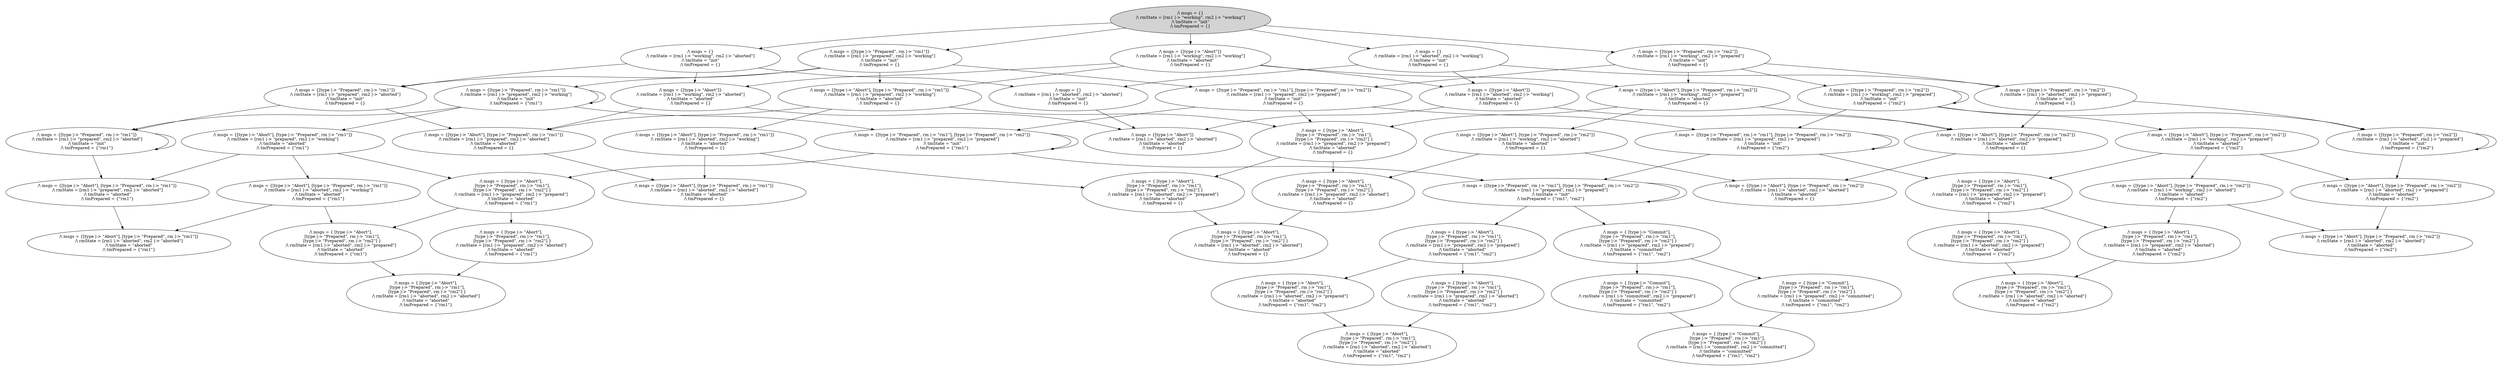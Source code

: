 strict digraph DiskGraph {
nodesep=0.35;
subgraph cluster_graph {
color="white";
-8920658829714034288 [label="/\\ msgs = {}\n/\\ rmState = [rm1 |-> \"working\", rm2 |-> \"working\"]\n/\\ tmState = \"init\"\n/\\ tmPrepared = {}",style = filled]
-8920658829714034288 -> -8413633901183986534 [label="",color="black",fontcolor="black"];
-8413633901183986534 [label="/\\ msgs = {[type |-> \"Abort\"]}\n/\\ rmState = [rm1 |-> \"working\", rm2 |-> \"working\"]\n/\\ tmState = \"aborted\"\n/\\ tmPrepared = {}"];
-8920658829714034288 -> 2799359148307773057 [label="",color="black",fontcolor="black"];
2799359148307773057 [label="/\\ msgs = {[type |-> \"Prepared\", rm |-> \"rm1\"]}\n/\\ rmState = [rm1 |-> \"prepared\", rm2 |-> \"working\"]\n/\\ tmState = \"init\"\n/\\ tmPrepared = {}"];
-8920658829714034288 -> -6442784625528721290 [label="",color="black",fontcolor="black"];
-6442784625528721290 [label="/\\ msgs = {[type |-> \"Prepared\", rm |-> \"rm2\"]}\n/\\ rmState = [rm1 |-> \"working\", rm2 |-> \"prepared\"]\n/\\ tmState = \"init\"\n/\\ tmPrepared = {}"];
-8920658829714034288 -> -5791436952050957132 [label="",color="black",fontcolor="black"];
-5791436952050957132 [label="/\\ msgs = {}\n/\\ rmState = [rm1 |-> \"aborted\", rm2 |-> \"working\"]\n/\\ tmState = \"init\"\n/\\ tmPrepared = {}"];
-8920658829714034288 -> 6057263474616491232 [label="",color="black",fontcolor="black"];
6057263474616491232 [label="/\\ msgs = {}\n/\\ rmState = [rm1 |-> \"working\", rm2 |-> \"aborted\"]\n/\\ tmState = \"init\"\n/\\ tmPrepared = {}"];
-8413633901183986534 -> 2682210257876994615 [label="",color="black",fontcolor="black"];
2682210257876994615 [label="/\\ msgs = {[type |-> \"Abort\"], [type |-> \"Prepared\", rm |-> \"rm1\"]}\n/\\ rmState = [rm1 |-> \"prepared\", rm2 |-> \"working\"]\n/\\ tmState = \"aborted\"\n/\\ tmPrepared = {}"];
-8413633901183986534 -> 1127276891527907462 [label="",color="black",fontcolor="black"];
1127276891527907462 [label="/\\ msgs = {[type |-> \"Abort\"], [type |-> \"Prepared\", rm |-> \"rm2\"]}\n/\\ rmState = [rm1 |-> \"working\", rm2 |-> \"prepared\"]\n/\\ tmState = \"aborted\"\n/\\ tmPrepared = {}"];
-8413633901183986534 -> -8222076592725511764 [label="",color="black",fontcolor="black"];
-8222076592725511764 [label="/\\ msgs = {[type |-> \"Abort\"]}\n/\\ rmState = [rm1 |-> \"aborted\", rm2 |-> \"working\"]\n/\\ tmState = \"aborted\"\n/\\ tmPrepared = {}"];
-8413633901183986534 -> 3733821554928638361 [label="",color="black",fontcolor="black"];
3733821554928638361 [label="/\\ msgs = {[type |-> \"Abort\"]}\n/\\ rmState = [rm1 |-> \"working\", rm2 |-> \"aborted\"]\n/\\ tmState = \"aborted\"\n/\\ tmPrepared = {}"];
-8413633901183986534 -> -8222076592725511764 [label="",color="black",fontcolor="black"];
-8413633901183986534 -> 3733821554928638361 [label="",color="black",fontcolor="black"];
2799359148307773057 -> 2682210257876994615 [label="",color="black",fontcolor="black"];
2799359148307773057 -> 8289229465998568391 [label="",color="black",fontcolor="black"];
8289229465998568391 [label="/\\ msgs = {[type |-> \"Prepared\", rm |-> \"rm1\"]}\n/\\ rmState = [rm1 |-> \"prepared\", rm2 |-> \"working\"]\n/\\ tmState = \"init\"\n/\\ tmPrepared = {\"rm1\"}"];
2799359148307773057 -> 5367962927226497022 [label="",color="black",fontcolor="black"];
5367962927226497022 [label="/\\ msgs = {[type |-> \"Prepared\", rm |-> \"rm1\"], [type |-> \"Prepared\", rm |-> \"rm2\"]}\n/\\ rmState = [rm1 |-> \"prepared\", rm2 |-> \"prepared\"]\n/\\ tmState = \"init\"\n/\\ tmPrepared = {}"];
2799359148307773057 -> -655942974188266511 [label="",color="black",fontcolor="black"];
-655942974188266511 [label="/\\ msgs = {[type |-> \"Prepared\", rm |-> \"rm1\"]}\n/\\ rmState = [rm1 |-> \"prepared\", rm2 |-> \"aborted\"]\n/\\ tmState = \"init\"\n/\\ tmPrepared = {}"];
-6442784625528721290 -> 1127276891527907462 [label="",color="black",fontcolor="black"];
-6442784625528721290 -> -3305653773075563207 [label="",color="black",fontcolor="black"];
-3305653773075563207 [label="/\\ msgs = {[type |-> \"Prepared\", rm |-> \"rm2\"]}\n/\\ rmState = [rm1 |-> \"working\", rm2 |-> \"prepared\"]\n/\\ tmState = \"init\"\n/\\ tmPrepared = {\"rm2\"}"];
-6442784625528721290 -> 5367962927226497022 [label="",color="black",fontcolor="black"];
-6442784625528721290 -> -6296271659737267364 [label="",color="black",fontcolor="black"];
-6296271659737267364 [label="/\\ msgs = {[type |-> \"Prepared\", rm |-> \"rm2\"]}\n/\\ rmState = [rm1 |-> \"aborted\", rm2 |-> \"prepared\"]\n/\\ tmState = \"init\"\n/\\ tmPrepared = {}"];
-5791436952050957132 -> -8222076592725511764 [label="",color="black",fontcolor="black"];
-5791436952050957132 -> -6296271659737267364 [label="",color="black",fontcolor="black"];
-5791436952050957132 -> 9195334222094084548 [label="",color="black",fontcolor="black"];
9195334222094084548 [label="/\\ msgs = {}\n/\\ rmState = [rm1 |-> \"aborted\", rm2 |-> \"aborted\"]\n/\\ tmState = \"init\"\n/\\ tmPrepared = {}"];
6057263474616491232 -> 3733821554928638361 [label="",color="black",fontcolor="black"];
6057263474616491232 -> -655942974188266511 [label="",color="black",fontcolor="black"];
6057263474616491232 -> 9195334222094084548 [label="",color="black",fontcolor="black"];
2682210257876994615 -> -7207180050420037711 [label="",color="black",fontcolor="black"];
-7207180050420037711 [label="/\\ msgs = { [type |-> \"Abort\"],\n  [type |-> \"Prepared\", rm |-> \"rm1\"],\n  [type |-> \"Prepared\", rm |-> \"rm2\"] }\n/\\ rmState = [rm1 |-> \"prepared\", rm2 |-> \"prepared\"]\n/\\ tmState = \"aborted\"\n/\\ tmPrepared = {}"];
2682210257876994615 -> -7073793387624429772 [label="",color="black",fontcolor="black"];
-7073793387624429772 [label="/\\ msgs = {[type |-> \"Abort\"], [type |-> \"Prepared\", rm |-> \"rm1\"]}\n/\\ rmState = [rm1 |-> \"prepared\", rm2 |-> \"aborted\"]\n/\\ tmState = \"aborted\"\n/\\ tmPrepared = {}"];
2682210257876994615 -> -6485556054471938815 [label="",color="black",fontcolor="black"];
-6485556054471938815 [label="/\\ msgs = {[type |-> \"Abort\"], [type |-> \"Prepared\", rm |-> \"rm1\"]}\n/\\ rmState = [rm1 |-> \"aborted\", rm2 |-> \"working\"]\n/\\ tmState = \"aborted\"\n/\\ tmPrepared = {}"];
2682210257876994615 -> -7073793387624429772 [label="",color="black",fontcolor="black"];
1127276891527907462 -> -7207180050420037711 [label="",color="black",fontcolor="black"];
1127276891527907462 -> -4994670545779502928 [label="",color="black",fontcolor="black"];
-4994670545779502928 [label="/\\ msgs = {[type |-> \"Abort\"], [type |-> \"Prepared\", rm |-> \"rm2\"]}\n/\\ rmState = [rm1 |-> \"aborted\", rm2 |-> \"prepared\"]\n/\\ tmState = \"aborted\"\n/\\ tmPrepared = {}"];
1127276891527907462 -> -4994670545779502928 [label="",color="black",fontcolor="black"];
1127276891527907462 -> -1202193228100226649 [label="",color="black",fontcolor="black"];
-1202193228100226649 [label="/\\ msgs = {[type |-> \"Abort\"], [type |-> \"Prepared\", rm |-> \"rm2\"]}\n/\\ rmState = [rm1 |-> \"working\", rm2 |-> \"aborted\"]\n/\\ tmState = \"aborted\"\n/\\ tmPrepared = {}"];
-8222076592725511764 -> -4994670545779502928 [label="",color="black",fontcolor="black"];
-8222076592725511764 -> 3821487378330287279 [label="",color="black",fontcolor="black"];
3821487378330287279 [label="/\\ msgs = {[type |-> \"Abort\"]}\n/\\ rmState = [rm1 |-> \"aborted\", rm2 |-> \"aborted\"]\n/\\ tmState = \"aborted\"\n/\\ tmPrepared = {}"];
-8222076592725511764 -> 3821487378330287279 [label="",color="black",fontcolor="black"];
3733821554928638361 -> -7073793387624429772 [label="",color="black",fontcolor="black"];
3733821554928638361 -> 3821487378330287279 [label="",color="black",fontcolor="black"];
3733821554928638361 -> 3821487378330287279 [label="",color="black",fontcolor="black"];
8289229465998568391 -> 3094543397045919466 [label="",color="black",fontcolor="black"];
3094543397045919466 [label="/\\ msgs = {[type |-> \"Abort\"], [type |-> \"Prepared\", rm |-> \"rm1\"]}\n/\\ rmState = [rm1 |-> \"prepared\", rm2 |-> \"working\"]\n/\\ tmState = \"aborted\"\n/\\ tmPrepared = {\"rm1\"}"];
8289229465998568391 -> 8289229465998568391 [label="",color="black",fontcolor="black"];
8289229465998568391 -> 4588829850524629921 [label="",color="black",fontcolor="black"];
4588829850524629921 [label="/\\ msgs = {[type |-> \"Prepared\", rm |-> \"rm1\"], [type |-> \"Prepared\", rm |-> \"rm2\"]}\n/\\ rmState = [rm1 |-> \"prepared\", rm2 |-> \"prepared\"]\n/\\ tmState = \"init\"\n/\\ tmPrepared = {\"rm1\"}"];
8289229465998568391 -> -547557727701130961 [label="",color="black",fontcolor="black"];
-547557727701130961 [label="/\\ msgs = {[type |-> \"Prepared\", rm |-> \"rm1\"]}\n/\\ rmState = [rm1 |-> \"prepared\", rm2 |-> \"aborted\"]\n/\\ tmState = \"init\"\n/\\ tmPrepared = {\"rm1\"}"];
5367962927226497022 -> -7207180050420037711 [label="",color="black",fontcolor="black"];
5367962927226497022 -> 4588829850524629921 [label="",color="black",fontcolor="black"];
5367962927226497022 -> -6645829419012953448 [label="",color="black",fontcolor="black"];
-6645829419012953448 [label="/\\ msgs = {[type |-> \"Prepared\", rm |-> \"rm1\"], [type |-> \"Prepared\", rm |-> \"rm2\"]}\n/\\ rmState = [rm1 |-> \"prepared\", rm2 |-> \"prepared\"]\n/\\ tmState = \"init\"\n/\\ tmPrepared = {\"rm2\"}"];
-655942974188266511 -> -7073793387624429772 [label="",color="black",fontcolor="black"];
-655942974188266511 -> -547557727701130961 [label="",color="black",fontcolor="black"];
-3305653773075563207 -> 8243095556099944936 [label="",color="black",fontcolor="black"];
8243095556099944936 [label="/\\ msgs = {[type |-> \"Abort\"], [type |-> \"Prepared\", rm |-> \"rm2\"]}\n/\\ rmState = [rm1 |-> \"working\", rm2 |-> \"prepared\"]\n/\\ tmState = \"aborted\"\n/\\ tmPrepared = {\"rm2\"}"];
-3305653773075563207 -> -3305653773075563207 [label="",color="black",fontcolor="black"];
-3305653773075563207 -> -6645829419012953448 [label="",color="black",fontcolor="black"];
-3305653773075563207 -> 2820411753389850698 [label="",color="black",fontcolor="black"];
2820411753389850698 [label="/\\ msgs = {[type |-> \"Prepared\", rm |-> \"rm2\"]}\n/\\ rmState = [rm1 |-> \"aborted\", rm2 |-> \"prepared\"]\n/\\ tmState = \"init\"\n/\\ tmPrepared = {\"rm2\"}"];
-6296271659737267364 -> -4994670545779502928 [label="",color="black",fontcolor="black"];
-6296271659737267364 -> 2820411753389850698 [label="",color="black",fontcolor="black"];
9195334222094084548 -> 3821487378330287279 [label="",color="black",fontcolor="black"];
-7207180050420037711 -> 1351184073851375264 [label="",color="black",fontcolor="black"];
1351184073851375264 [label="/\\ msgs = { [type |-> \"Abort\"],\n  [type |-> \"Prepared\", rm |-> \"rm1\"],\n  [type |-> \"Prepared\", rm |-> \"rm2\"] }\n/\\ rmState = [rm1 |-> \"aborted\", rm2 |-> \"prepared\"]\n/\\ tmState = \"aborted\"\n/\\ tmPrepared = {}"];
-7207180050420037711 -> -7949813836668280235 [label="",color="black",fontcolor="black"];
-7949813836668280235 [label="/\\ msgs = { [type |-> \"Abort\"],\n  [type |-> \"Prepared\", rm |-> \"rm1\"],\n  [type |-> \"Prepared\", rm |-> \"rm2\"] }\n/\\ rmState = [rm1 |-> \"prepared\", rm2 |-> \"aborted\"]\n/\\ tmState = \"aborted\"\n/\\ tmPrepared = {}"];
-7073793387624429772 -> 2095118590143995906 [label="",color="black",fontcolor="black"];
2095118590143995906 [label="/\\ msgs = {[type |-> \"Abort\"], [type |-> \"Prepared\", rm |-> \"rm1\"]}\n/\\ rmState = [rm1 |-> \"aborted\", rm2 |-> \"aborted\"]\n/\\ tmState = \"aborted\"\n/\\ tmPrepared = {}"];
-6485556054471938815 -> 1351184073851375264 [label="",color="black",fontcolor="black"];
-6485556054471938815 -> 2095118590143995906 [label="",color="black",fontcolor="black"];
-6485556054471938815 -> 2095118590143995906 [label="",color="black",fontcolor="black"];
-4994670545779502928 -> -1618648460754381679 [label="",color="black",fontcolor="black"];
-1618648460754381679 [label="/\\ msgs = {[type |-> \"Abort\"], [type |-> \"Prepared\", rm |-> \"rm2\"]}\n/\\ rmState = [rm1 |-> \"aborted\", rm2 |-> \"aborted\"]\n/\\ tmState = \"aborted\"\n/\\ tmPrepared = {}"];
-1202193228100226649 -> -7949813836668280235 [label="",color="black",fontcolor="black"];
-1202193228100226649 -> -1618648460754381679 [label="",color="black",fontcolor="black"];
-1202193228100226649 -> -1618648460754381679 [label="",color="black",fontcolor="black"];
3094543397045919466 -> -8172781862168529814 [label="",color="black",fontcolor="black"];
-8172781862168529814 [label="/\\ msgs = { [type |-> \"Abort\"],\n  [type |-> \"Prepared\", rm |-> \"rm1\"],\n  [type |-> \"Prepared\", rm |-> \"rm2\"] }\n/\\ rmState = [rm1 |-> \"prepared\", rm2 |-> \"prepared\"]\n/\\ tmState = \"aborted\"\n/\\ tmPrepared = {\"rm1\"}"];
3094543397045919466 -> 3020669804692647254 [label="",color="black",fontcolor="black"];
3020669804692647254 [label="/\\ msgs = {[type |-> \"Abort\"], [type |-> \"Prepared\", rm |-> \"rm1\"]}\n/\\ rmState = [rm1 |-> \"prepared\", rm2 |-> \"aborted\"]\n/\\ tmState = \"aborted\"\n/\\ tmPrepared = {\"rm1\"}"];
3094543397045919466 -> -5865752388962987464 [label="",color="black",fontcolor="black"];
-5865752388962987464 [label="/\\ msgs = {[type |-> \"Abort\"], [type |-> \"Prepared\", rm |-> \"rm1\"]}\n/\\ rmState = [rm1 |-> \"aborted\", rm2 |-> \"working\"]\n/\\ tmState = \"aborted\"\n/\\ tmPrepared = {\"rm1\"}"];
3094543397045919466 -> 3020669804692647254 [label="",color="black",fontcolor="black"];
4588829850524629921 -> -8172781862168529814 [label="",color="black",fontcolor="black"];
4588829850524629921 -> 4588829850524629921 [label="",color="black",fontcolor="black"];
4588829850524629921 -> -7330602228064716247 [label="",color="black",fontcolor="black"];
-7330602228064716247 [label="/\\ msgs = {[type |-> \"Prepared\", rm |-> \"rm1\"], [type |-> \"Prepared\", rm |-> \"rm2\"]}\n/\\ rmState = [rm1 |-> \"prepared\", rm2 |-> \"prepared\"]\n/\\ tmState = \"init\"\n/\\ tmPrepared = {\"rm1\", \"rm2\"}"];
-547557727701130961 -> 3020669804692647254 [label="",color="black",fontcolor="black"];
-547557727701130961 -> -547557727701130961 [label="",color="black",fontcolor="black"];
-6645829419012953448 -> 1369088822992610643 [label="",color="black",fontcolor="black"];
1369088822992610643 [label="/\\ msgs = { [type |-> \"Abort\"],\n  [type |-> \"Prepared\", rm |-> \"rm1\"],\n  [type |-> \"Prepared\", rm |-> \"rm2\"] }\n/\\ rmState = [rm1 |-> \"prepared\", rm2 |-> \"prepared\"]\n/\\ tmState = \"aborted\"\n/\\ tmPrepared = {\"rm2\"}"];
-6645829419012953448 -> -7330602228064716247 [label="",color="black",fontcolor="black"];
-6645829419012953448 -> -6645829419012953448 [label="",color="black",fontcolor="black"];
8243095556099944936 -> 1369088822992610643 [label="",color="black",fontcolor="black"];
8243095556099944936 -> 1876315348854968027 [label="",color="black",fontcolor="black"];
1876315348854968027 [label="/\\ msgs = {[type |-> \"Abort\"], [type |-> \"Prepared\", rm |-> \"rm2\"]}\n/\\ rmState = [rm1 |-> \"aborted\", rm2 |-> \"prepared\"]\n/\\ tmState = \"aborted\"\n/\\ tmPrepared = {\"rm2\"}"];
8243095556099944936 -> 1876315348854968027 [label="",color="black",fontcolor="black"];
8243095556099944936 -> 9014706993114373674 [label="",color="black",fontcolor="black"];
9014706993114373674 [label="/\\ msgs = {[type |-> \"Abort\"], [type |-> \"Prepared\", rm |-> \"rm2\"]}\n/\\ rmState = [rm1 |-> \"working\", rm2 |-> \"aborted\"]\n/\\ tmState = \"aborted\"\n/\\ tmPrepared = {\"rm2\"}"];
2820411753389850698 -> 1876315348854968027 [label="",color="black",fontcolor="black"];
2820411753389850698 -> 2820411753389850698 [label="",color="black",fontcolor="black"];
1351184073851375264 -> -5206513212752804696 [label="",color="black",fontcolor="black"];
-5206513212752804696 [label="/\\ msgs = { [type |-> \"Abort\"],\n  [type |-> \"Prepared\", rm |-> \"rm1\"],\n  [type |-> \"Prepared\", rm |-> \"rm2\"] }\n/\\ rmState = [rm1 |-> \"aborted\", rm2 |-> \"aborted\"]\n/\\ tmState = \"aborted\"\n/\\ tmPrepared = {}"];
-7949813836668280235 -> -5206513212752804696 [label="",color="black",fontcolor="black"];
-8172781862168529814 -> -7372170600185143588 [label="",color="black",fontcolor="black"];
-7372170600185143588 [label="/\\ msgs = { [type |-> \"Abort\"],\n  [type |-> \"Prepared\", rm |-> \"rm1\"],\n  [type |-> \"Prepared\", rm |-> \"rm2\"] }\n/\\ rmState = [rm1 |-> \"aborted\", rm2 |-> \"prepared\"]\n/\\ tmState = \"aborted\"\n/\\ tmPrepared = {\"rm1\"}"];
-8172781862168529814 -> -8806765344440116330 [label="",color="black",fontcolor="black"];
-8806765344440116330 [label="/\\ msgs = { [type |-> \"Abort\"],\n  [type |-> \"Prepared\", rm |-> \"rm1\"],\n  [type |-> \"Prepared\", rm |-> \"rm2\"] }\n/\\ rmState = [rm1 |-> \"prepared\", rm2 |-> \"aborted\"]\n/\\ tmState = \"aborted\"\n/\\ tmPrepared = {\"rm1\"}"];
3020669804692647254 -> -5944403255706410620 [label="",color="black",fontcolor="black"];
-5944403255706410620 [label="/\\ msgs = {[type |-> \"Abort\"], [type |-> \"Prepared\", rm |-> \"rm1\"]}\n/\\ rmState = [rm1 |-> \"aborted\", rm2 |-> \"aborted\"]\n/\\ tmState = \"aborted\"\n/\\ tmPrepared = {\"rm1\"}"];
-5865752388962987464 -> -7372170600185143588 [label="",color="black",fontcolor="black"];
-5865752388962987464 -> -5944403255706410620 [label="",color="black",fontcolor="black"];
-5865752388962987464 -> -5944403255706410620 [label="",color="black",fontcolor="black"];
-7330602228064716247 -> -8118617434379586058 [label="",color="black",fontcolor="black"];
-8118617434379586058 [label="/\\ msgs = { [type |-> \"Commit\"],\n  [type |-> \"Prepared\", rm |-> \"rm1\"],\n  [type |-> \"Prepared\", rm |-> \"rm2\"] }\n/\\ rmState = [rm1 |-> \"prepared\", rm2 |-> \"prepared\"]\n/\\ tmState = \"committed\"\n/\\ tmPrepared = {\"rm1\", \"rm2\"}"];
-7330602228064716247 -> -5747929816737390280 [label="",color="black",fontcolor="black"];
-5747929816737390280 [label="/\\ msgs = { [type |-> \"Abort\"],\n  [type |-> \"Prepared\", rm |-> \"rm1\"],\n  [type |-> \"Prepared\", rm |-> \"rm2\"] }\n/\\ rmState = [rm1 |-> \"prepared\", rm2 |-> \"prepared\"]\n/\\ tmState = \"aborted\"\n/\\ tmPrepared = {\"rm1\", \"rm2\"}"];
-7330602228064716247 -> -7330602228064716247 [label="",color="black",fontcolor="black"];
-7330602228064716247 -> -7330602228064716247 [label="",color="black",fontcolor="black"];
1369088822992610643 -> 422002267197804517 [label="",color="black",fontcolor="black"];
422002267197804517 [label="/\\ msgs = { [type |-> \"Abort\"],\n  [type |-> \"Prepared\", rm |-> \"rm1\"],\n  [type |-> \"Prepared\", rm |-> \"rm2\"] }\n/\\ rmState = [rm1 |-> \"aborted\", rm2 |-> \"prepared\"]\n/\\ tmState = \"aborted\"\n/\\ tmPrepared = {\"rm2\"}"];
1369088822992610643 -> 1847492488239237807 [label="",color="black",fontcolor="black"];
1847492488239237807 [label="/\\ msgs = { [type |-> \"Abort\"],\n  [type |-> \"Prepared\", rm |-> \"rm1\"],\n  [type |-> \"Prepared\", rm |-> \"rm2\"] }\n/\\ rmState = [rm1 |-> \"prepared\", rm2 |-> \"aborted\"]\n/\\ tmState = \"aborted\"\n/\\ tmPrepared = {\"rm2\"}"];
1876315348854968027 -> -6397182459148755106 [label="",color="black",fontcolor="black"];
-6397182459148755106 [label="/\\ msgs = {[type |-> \"Abort\"], [type |-> \"Prepared\", rm |-> \"rm2\"]}\n/\\ rmState = [rm1 |-> \"aborted\", rm2 |-> \"aborted\"]\n/\\ tmState = \"aborted\"\n/\\ tmPrepared = {\"rm2\"}"];
9014706993114373674 -> 1847492488239237807 [label="",color="black",fontcolor="black"];
9014706993114373674 -> -6397182459148755106 [label="",color="black",fontcolor="black"];
9014706993114373674 -> -6397182459148755106 [label="",color="black",fontcolor="black"];
-7372170600185143588 -> 2791115220610284006 [label="",color="black",fontcolor="black"];
2791115220610284006 [label="/\\ msgs = { [type |-> \"Abort\"],\n  [type |-> \"Prepared\", rm |-> \"rm1\"],\n  [type |-> \"Prepared\", rm |-> \"rm2\"] }\n/\\ rmState = [rm1 |-> \"aborted\", rm2 |-> \"aborted\"]\n/\\ tmState = \"aborted\"\n/\\ tmPrepared = {\"rm1\"}"];
-8806765344440116330 -> 2791115220610284006 [label="",color="black",fontcolor="black"];
-8118617434379586058 -> -3083507713076643024 [label="",color="black",fontcolor="black"];
-3083507713076643024 [label="/\\ msgs = { [type |-> \"Commit\"],\n  [type |-> \"Prepared\", rm |-> \"rm1\"],\n  [type |-> \"Prepared\", rm |-> \"rm2\"] }\n/\\ rmState = [rm1 |-> \"committed\", rm2 |-> \"prepared\"]\n/\\ tmState = \"committed\"\n/\\ tmPrepared = {\"rm1\", \"rm2\"}"];
-8118617434379586058 -> 1331180586667458750 [label="",color="black",fontcolor="black"];
1331180586667458750 [label="/\\ msgs = { [type |-> \"Commit\"],\n  [type |-> \"Prepared\", rm |-> \"rm1\"],\n  [type |-> \"Prepared\", rm |-> \"rm2\"] }\n/\\ rmState = [rm1 |-> \"prepared\", rm2 |-> \"committed\"]\n/\\ tmState = \"committed\"\n/\\ tmPrepared = {\"rm1\", \"rm2\"}"];
-5747929816737390280 -> 1958133943292273574 [label="",color="black",fontcolor="black"];
1958133943292273574 [label="/\\ msgs = { [type |-> \"Abort\"],\n  [type |-> \"Prepared\", rm |-> \"rm1\"],\n  [type |-> \"Prepared\", rm |-> \"rm2\"] }\n/\\ rmState = [rm1 |-> \"aborted\", rm2 |-> \"prepared\"]\n/\\ tmState = \"aborted\"\n/\\ tmPrepared = {\"rm1\", \"rm2\"}"];
-5747929816737390280 -> 5047795015551354289 [label="",color="black",fontcolor="black"];
5047795015551354289 [label="/\\ msgs = { [type |-> \"Abort\"],\n  [type |-> \"Prepared\", rm |-> \"rm1\"],\n  [type |-> \"Prepared\", rm |-> \"rm2\"] }\n/\\ rmState = [rm1 |-> \"prepared\", rm2 |-> \"aborted\"]\n/\\ tmState = \"aborted\"\n/\\ tmPrepared = {\"rm1\", \"rm2\"}"];
422002267197804517 -> -4983371851939469089 [label="",color="black",fontcolor="black"];
-4983371851939469089 [label="/\\ msgs = { [type |-> \"Abort\"],\n  [type |-> \"Prepared\", rm |-> \"rm1\"],\n  [type |-> \"Prepared\", rm |-> \"rm2\"] }\n/\\ rmState = [rm1 |-> \"aborted\", rm2 |-> \"aborted\"]\n/\\ tmState = \"aborted\"\n/\\ tmPrepared = {\"rm2\"}"];
1847492488239237807 -> -4983371851939469089 [label="",color="black",fontcolor="black"];
-3083507713076643024 -> 907472759882536340 [label="",color="black",fontcolor="black"];
907472759882536340 [label="/\\ msgs = { [type |-> \"Commit\"],\n  [type |-> \"Prepared\", rm |-> \"rm1\"],\n  [type |-> \"Prepared\", rm |-> \"rm2\"] }\n/\\ rmState = [rm1 |-> \"committed\", rm2 |-> \"committed\"]\n/\\ tmState = \"committed\"\n/\\ tmPrepared = {\"rm1\", \"rm2\"}"];
1331180586667458750 -> 907472759882536340 [label="",color="black",fontcolor="black"];
1958133943292273574 -> -1707743384938484671 [label="",color="black",fontcolor="black"];
-1707743384938484671 [label="/\\ msgs = { [type |-> \"Abort\"],\n  [type |-> \"Prepared\", rm |-> \"rm1\"],\n  [type |-> \"Prepared\", rm |-> \"rm2\"] }\n/\\ rmState = [rm1 |-> \"aborted\", rm2 |-> \"aborted\"]\n/\\ tmState = \"aborted\"\n/\\ tmPrepared = {\"rm1\", \"rm2\"}"];
5047795015551354289 -> -1707743384938484671 [label="",color="black",fontcolor="black"];
{rank = same; -8920658829714034288;}
{rank = same; 6057263474616491232;-8413633901183986534;2799359148307773057;-6442784625528721290;-5791436952050957132;}
{rank = same; 2682210257876994615;9195334222094084548;8289229465998568391;3733821554928638361;-8222076592725511764;-3305653773075563207;1127276891527907462;5367962927226497022;-655942974188266511;-6296271659737267364;}
{rank = same; 8243095556099944936;-4994670545779502928;-1202193228100226649;-6645829419012953448;-547557727701130961;2820411753389850698;-7073793387624429772;-7207180050420037711;3094543397045919466;4588829850524629921;-6485556054471938815;}
{rank = same; -7949813836668280235;9014706993114373674;-5865752388962987464;1351184073851375264;-7330602228064716247;1876315348854968027;1369088822992610643;3020669804692647254;-8172781862168529814;}
{rank = same; 422002267197804517;-8118617434379586058;-8806765344440116330;-5747929816737390280;-7372170600185143588;1847492488239237807;}
{rank = same; 1331180586667458750;5047795015551354289;-3083507713076643024;1958133943292273574;}
}
}